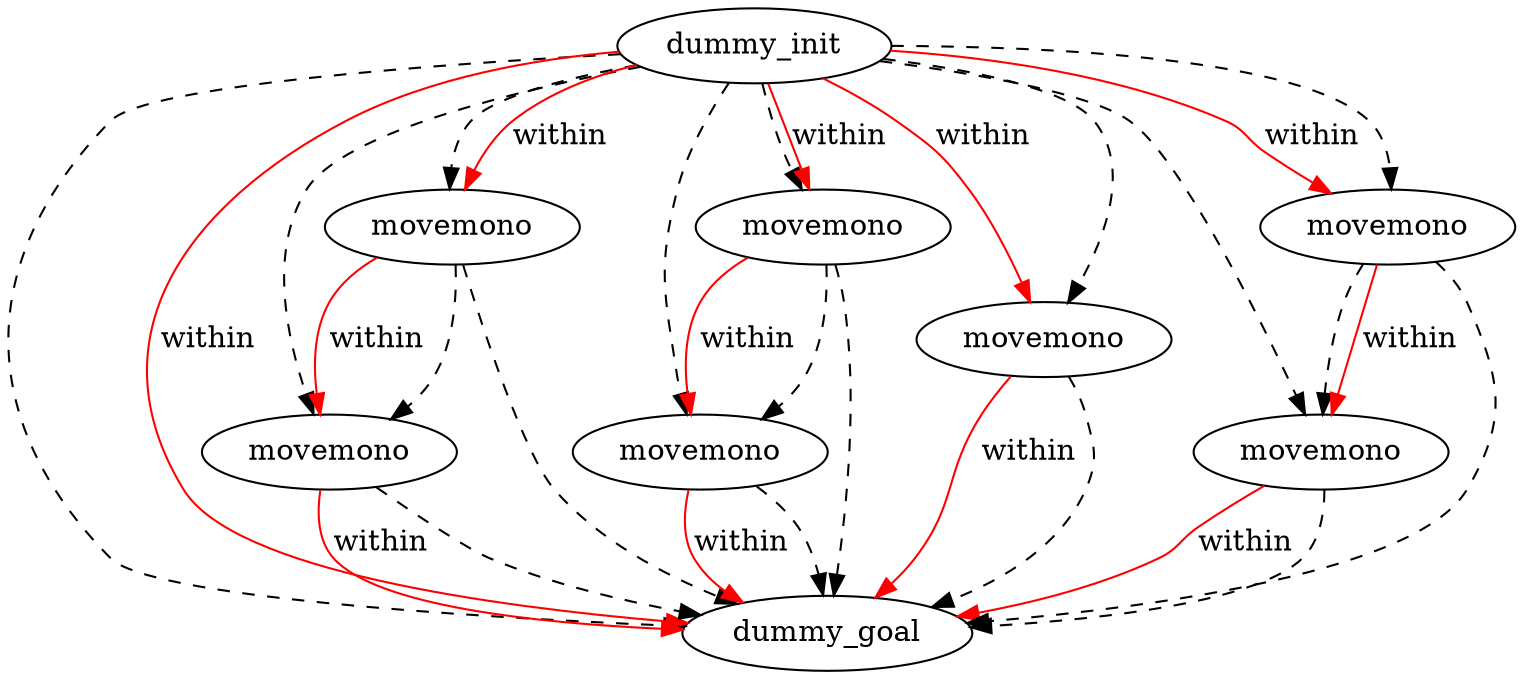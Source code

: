 digraph {
	"a484be3e-2191-990c-3c86-1a6af55db8b9" [label=dummy_init]
	"fdbf4aa4-e211-cc10-d368-c594e09b6f17" [label=dummy_goal]
	"3c9ea73a-2f45-a112-5b7c-398883ab6df5" [label=movemono]
	"df2ff029-d5ce-9fac-58cd-9df3110024b8" [label=movemono]
	"e9622f9d-3242-daba-d2c0-75229cb14954" [label=movemono]
	"17101a77-3d88-eb62-73df-2a11b79257a3" [label=movemono]
	"bf5e39fb-14b3-f352-6d6a-53cb2f991807" [label=movemono]
	"e756b705-ae40-5d26-e84f-52adf60768a0" [label=movemono]
	"efa107ee-ed75-5494-064b-4edc101905bf" [label=movemono]
	"a484be3e-2191-990c-3c86-1a6af55db8b9" -> "efa107ee-ed75-5494-064b-4edc101905bf" [color=black style=dashed]
	"a484be3e-2191-990c-3c86-1a6af55db8b9" -> "17101a77-3d88-eb62-73df-2a11b79257a3" [color=black style=dashed]
	"e9622f9d-3242-daba-d2c0-75229cb14954" -> "fdbf4aa4-e211-cc10-d368-c594e09b6f17" [color=black style=dashed]
	"a484be3e-2191-990c-3c86-1a6af55db8b9" -> "df2ff029-d5ce-9fac-58cd-9df3110024b8" [color=black style=dashed]
	"e9622f9d-3242-daba-d2c0-75229cb14954" -> "df2ff029-d5ce-9fac-58cd-9df3110024b8" [color=black style=dashed]
	"a484be3e-2191-990c-3c86-1a6af55db8b9" -> "fdbf4aa4-e211-cc10-d368-c594e09b6f17" [color=black style=dashed]
	"bf5e39fb-14b3-f352-6d6a-53cb2f991807" -> "fdbf4aa4-e211-cc10-d368-c594e09b6f17" [color=black style=dashed]
	"bf5e39fb-14b3-f352-6d6a-53cb2f991807" -> "17101a77-3d88-eb62-73df-2a11b79257a3" [color=black style=dashed]
	"a484be3e-2191-990c-3c86-1a6af55db8b9" -> "3c9ea73a-2f45-a112-5b7c-398883ab6df5" [color=black style=dashed]
	"a484be3e-2191-990c-3c86-1a6af55db8b9" -> "e756b705-ae40-5d26-e84f-52adf60768a0" [color=black style=dashed]
	"a484be3e-2191-990c-3c86-1a6af55db8b9" -> "bf5e39fb-14b3-f352-6d6a-53cb2f991807" [color=black style=dashed]
	"df2ff029-d5ce-9fac-58cd-9df3110024b8" -> "fdbf4aa4-e211-cc10-d368-c594e09b6f17" [color=black style=dashed]
	"e756b705-ae40-5d26-e84f-52adf60768a0" -> "fdbf4aa4-e211-cc10-d368-c594e09b6f17" [color=black style=dashed]
	"efa107ee-ed75-5494-064b-4edc101905bf" -> "3c9ea73a-2f45-a112-5b7c-398883ab6df5" [color=black style=dashed]
	"3c9ea73a-2f45-a112-5b7c-398883ab6df5" -> "fdbf4aa4-e211-cc10-d368-c594e09b6f17" [color=black style=dashed]
	"efa107ee-ed75-5494-064b-4edc101905bf" -> "fdbf4aa4-e211-cc10-d368-c594e09b6f17" [color=black style=dashed]
	"a484be3e-2191-990c-3c86-1a6af55db8b9" -> "e9622f9d-3242-daba-d2c0-75229cb14954" [color=black style=dashed]
	"17101a77-3d88-eb62-73df-2a11b79257a3" -> "fdbf4aa4-e211-cc10-d368-c594e09b6f17" [color=black style=dashed]
	"a484be3e-2191-990c-3c86-1a6af55db8b9" -> "e9622f9d-3242-daba-d2c0-75229cb14954" [label=within color=red]
	"3c9ea73a-2f45-a112-5b7c-398883ab6df5" -> "fdbf4aa4-e211-cc10-d368-c594e09b6f17" [label=within color=red]
	"a484be3e-2191-990c-3c86-1a6af55db8b9" -> "efa107ee-ed75-5494-064b-4edc101905bf" [label=within color=red]
	"df2ff029-d5ce-9fac-58cd-9df3110024b8" -> "fdbf4aa4-e211-cc10-d368-c594e09b6f17" [label=within color=red]
	"a484be3e-2191-990c-3c86-1a6af55db8b9" -> "fdbf4aa4-e211-cc10-d368-c594e09b6f17" [label=within color=red]
	"e9622f9d-3242-daba-d2c0-75229cb14954" -> "df2ff029-d5ce-9fac-58cd-9df3110024b8" [label=within color=red]
	"bf5e39fb-14b3-f352-6d6a-53cb2f991807" -> "17101a77-3d88-eb62-73df-2a11b79257a3" [label=within color=red]
	"a484be3e-2191-990c-3c86-1a6af55db8b9" -> "bf5e39fb-14b3-f352-6d6a-53cb2f991807" [label=within color=red]
	"a484be3e-2191-990c-3c86-1a6af55db8b9" -> "e756b705-ae40-5d26-e84f-52adf60768a0" [label=within color=red]
	"efa107ee-ed75-5494-064b-4edc101905bf" -> "3c9ea73a-2f45-a112-5b7c-398883ab6df5" [label=within color=red]
	"17101a77-3d88-eb62-73df-2a11b79257a3" -> "fdbf4aa4-e211-cc10-d368-c594e09b6f17" [label=within color=red]
	"e756b705-ae40-5d26-e84f-52adf60768a0" -> "fdbf4aa4-e211-cc10-d368-c594e09b6f17" [label=within color=red]
}
